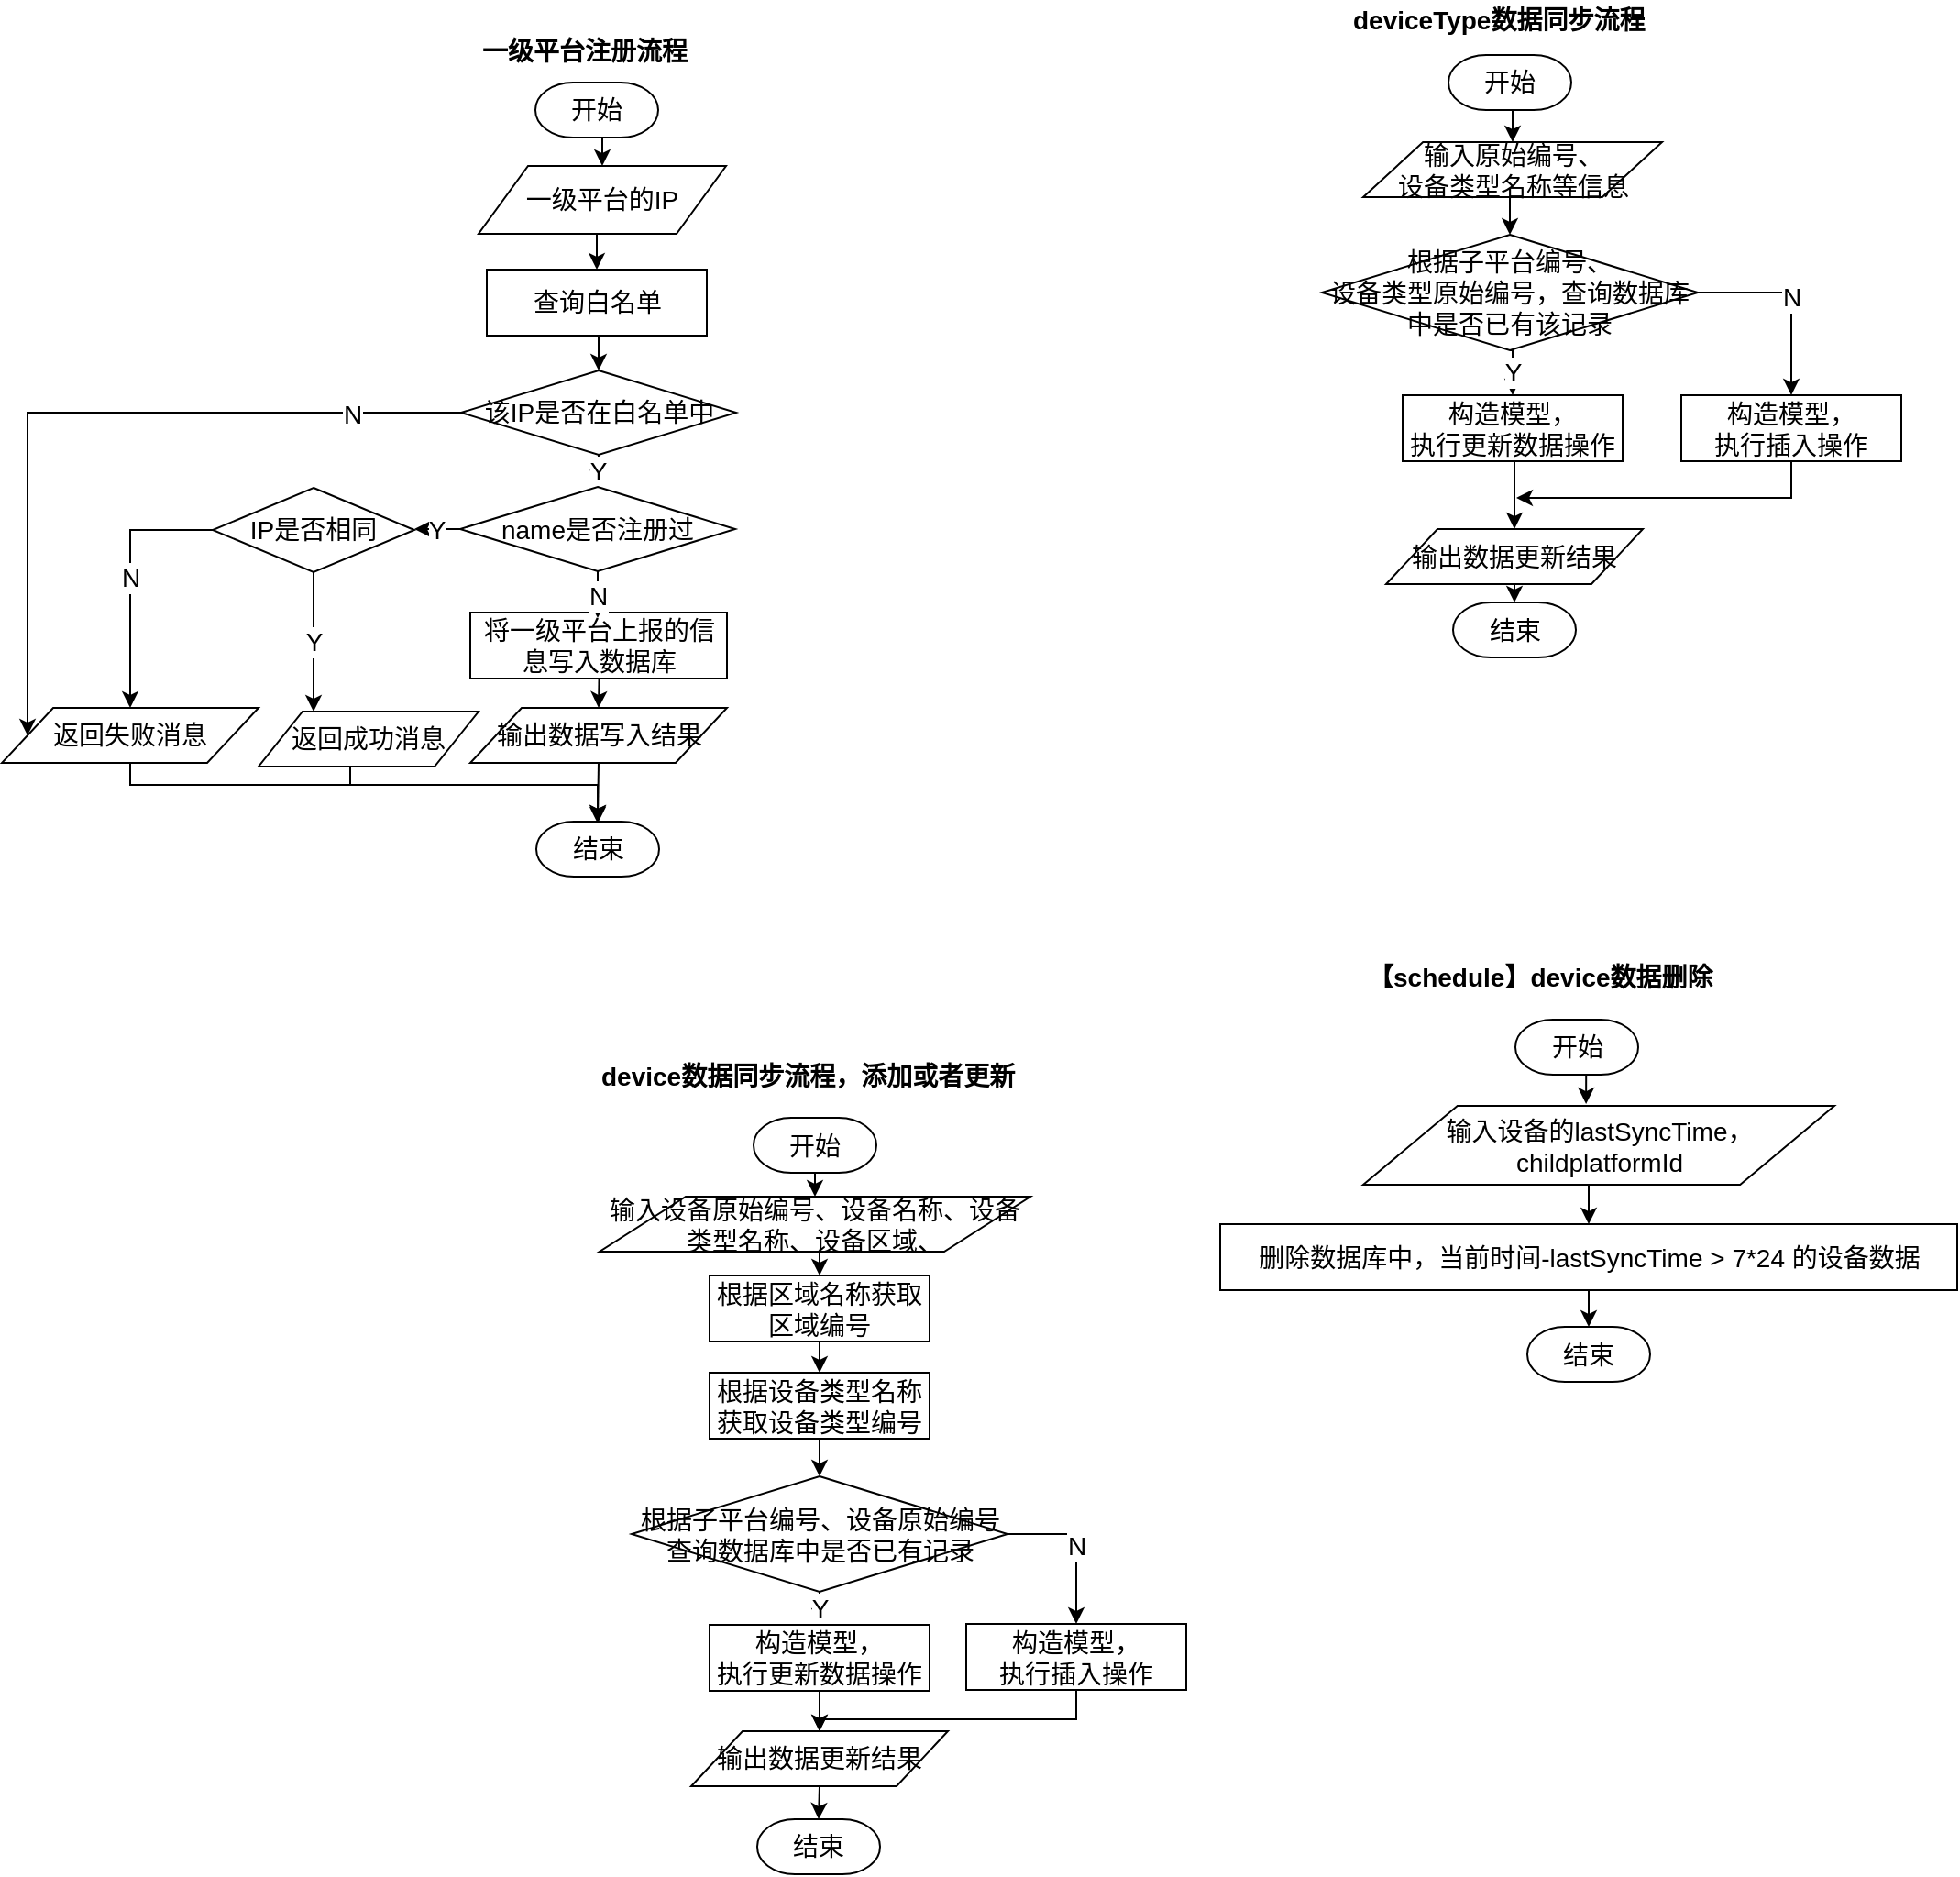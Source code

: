 <mxfile version="10.6.9" type="github"><diagram id="6a731a19-8d31-9384-78a2-239565b7b9f0" name="Page-1"><mxGraphModel dx="1923" dy="436" grid="1" gridSize="10" guides="1" tooltips="1" connect="1" arrows="1" fold="1" page="1" pageScale="1" pageWidth="1169" pageHeight="827" background="#ffffff" math="0" shadow="0"><root><mxCell id="0"/><mxCell id="1" parent="0"/><mxCell id="y7P9SScSzxXJDbZDGNzq-43" style="edgeStyle=orthogonalEdgeStyle;rounded=0;orthogonalLoop=1;jettySize=auto;html=1;exitX=0.5;exitY=1;exitDx=0;exitDy=0;entryX=0.5;entryY=0;entryDx=0;entryDy=0;entryPerimeter=0;fontSize=14;" parent="1" source="y7P9SScSzxXJDbZDGNzq-23" target="y7P9SScSzxXJDbZDGNzq-26" edge="1"><mxGeometry relative="1" as="geometry"/></mxCell><mxCell id="y7P9SScSzxXJDbZDGNzq-23" value="&lt;span style=&quot;font-size: 14px&quot;&gt;输入原始编号、&lt;br style=&quot;font-size: 14px&quot;&gt;设备类型名称等信息&lt;/span&gt;" style="shape=parallelogram;perimeter=parallelogramPerimeter;whiteSpace=wrap;html=1;rounded=1;comic=0;arcSize=0;fontSize=14;" parent="1" vertex="1"><mxGeometry x="602.5" y="230.5" width="163" height="30" as="geometry"/></mxCell><mxCell id="y7P9SScSzxXJDbZDGNzq-48" value="Y" style="edgeStyle=orthogonalEdgeStyle;rounded=0;orthogonalLoop=1;jettySize=auto;html=1;exitX=0.5;exitY=1;exitDx=0;exitDy=0;exitPerimeter=0;entryX=0.5;entryY=0;entryDx=0;entryDy=0;fontSize=14;" parent="1" source="y7P9SScSzxXJDbZDGNzq-26" target="y7P9SScSzxXJDbZDGNzq-34" edge="1"><mxGeometry relative="1" as="geometry"/></mxCell><mxCell id="y7P9SScSzxXJDbZDGNzq-52" value="N" style="edgeStyle=orthogonalEdgeStyle;rounded=0;orthogonalLoop=1;jettySize=auto;html=1;exitX=1;exitY=0.5;exitDx=0;exitDy=0;exitPerimeter=0;fontSize=14;" parent="1" source="y7P9SScSzxXJDbZDGNzq-26" target="y7P9SScSzxXJDbZDGNzq-39" edge="1"><mxGeometry relative="1" as="geometry"/></mxCell><mxCell id="y7P9SScSzxXJDbZDGNzq-26" value="根据子平台编号、&lt;br&gt;设备类型原始编号，查询数据库中是否已有该记录" style="strokeWidth=1;html=1;shape=mxgraph.flowchart.decision;whiteSpace=wrap;rounded=1;comic=0;fontSize=14;spacing=2;" parent="1" vertex="1"><mxGeometry x="580" y="281" width="205" height="63" as="geometry"/></mxCell><mxCell id="y7P9SScSzxXJDbZDGNzq-27" style="edgeStyle=orthogonalEdgeStyle;rounded=0;orthogonalLoop=1;jettySize=auto;html=1;exitX=0.5;exitY=1;exitDx=0;exitDy=0;exitPerimeter=0;entryX=0.5;entryY=0;entryDx=0;entryDy=0;fontSize=14;" parent="1" source="y7P9SScSzxXJDbZDGNzq-28" target="y7P9SScSzxXJDbZDGNzq-23" edge="1"><mxGeometry relative="1" as="geometry"/></mxCell><mxCell id="y7P9SScSzxXJDbZDGNzq-28" value="开始" style="strokeWidth=1;html=1;shape=mxgraph.flowchart.terminator;whiteSpace=wrap;rounded=1;comic=0;fontSize=14;" parent="1" vertex="1"><mxGeometry x="649" y="183" width="67" height="30" as="geometry"/></mxCell><mxCell id="y7P9SScSzxXJDbZDGNzq-29" value="结束" style="strokeWidth=1;html=1;shape=mxgraph.flowchart.terminator;whiteSpace=wrap;rounded=1;comic=0;fontSize=14;" parent="1" vertex="1"><mxGeometry x="651.5" y="481.5" width="67" height="30" as="geometry"/></mxCell><mxCell id="y7P9SScSzxXJDbZDGNzq-30" value="&lt;font style=&quot;font-size: 14px;&quot;&gt;deviceType数据同步流程&lt;/font&gt;" style="text;html=1;resizable=0;points=[];autosize=1;align=left;verticalAlign=top;spacingTop=-4;fontSize=14;fontStyle=1" parent="1" vertex="1"><mxGeometry x="595" y="153" width="190" height="20" as="geometry"/></mxCell><mxCell id="y7P9SScSzxXJDbZDGNzq-49" style="edgeStyle=orthogonalEdgeStyle;rounded=0;orthogonalLoop=1;jettySize=auto;html=1;exitX=0.5;exitY=1;exitDx=0;exitDy=0;entryX=0.5;entryY=0;entryDx=0;entryDy=0;fontSize=14;" parent="1" source="y7P9SScSzxXJDbZDGNzq-34" target="y7P9SScSzxXJDbZDGNzq-38" edge="1"><mxGeometry relative="1" as="geometry"/></mxCell><mxCell id="y7P9SScSzxXJDbZDGNzq-34" value="&lt;span style=&quot;font-size: 14px&quot;&gt;构造模型，&lt;br style=&quot;font-size: 14px;&quot;&gt;执行更新数据操作&lt;br style=&quot;font-size: 14px;&quot;&gt;&lt;/span&gt;" style="rounded=0;whiteSpace=wrap;html=1;fontSize=14;" parent="1" vertex="1"><mxGeometry x="624" y="368.5" width="120" height="36" as="geometry"/></mxCell><mxCell id="y7P9SScSzxXJDbZDGNzq-50" style="edgeStyle=orthogonalEdgeStyle;rounded=0;orthogonalLoop=1;jettySize=auto;html=1;exitX=0.5;exitY=1;exitDx=0;exitDy=0;entryX=0.5;entryY=0;entryDx=0;entryDy=0;entryPerimeter=0;fontSize=14;" parent="1" target="y7P9SScSzxXJDbZDGNzq-29" edge="1"><mxGeometry relative="1" as="geometry"><mxPoint x="685" y="457" as="sourcePoint"/></mxGeometry></mxCell><mxCell id="y7P9SScSzxXJDbZDGNzq-38" value="输出数据更新结果" style="shape=parallelogram;perimeter=parallelogramPerimeter;whiteSpace=wrap;html=1;rounded=1;comic=0;arcSize=0;fontSize=14;" parent="1" vertex="1"><mxGeometry x="615" y="441.5" width="140" height="30" as="geometry"/></mxCell><mxCell id="y7P9SScSzxXJDbZDGNzq-53" style="edgeStyle=orthogonalEdgeStyle;rounded=0;orthogonalLoop=1;jettySize=auto;html=1;exitX=0.5;exitY=1;exitDx=0;exitDy=0;fontSize=14;" parent="1" edge="1"><mxGeometry relative="1" as="geometry"><mxPoint x="686" y="424.5" as="targetPoint"/><mxPoint x="836" y="402.5" as="sourcePoint"/><Array as="points"><mxPoint x="836" y="424.5"/></Array></mxGeometry></mxCell><mxCell id="y7P9SScSzxXJDbZDGNzq-39" value="&lt;span style=&quot;font-size: 14px&quot;&gt;构造模型，&lt;br style=&quot;font-size: 14px;&quot;&gt;执行插入操作&lt;br style=&quot;font-size: 14px;&quot;&gt;&lt;/span&gt;" style="rounded=0;whiteSpace=wrap;html=1;fontSize=14;" parent="1" vertex="1"><mxGeometry x="776" y="368.5" width="120" height="36" as="geometry"/></mxCell><mxCell id="n9s2jihmsVF0NRUN-z7o-6" style="edgeStyle=orthogonalEdgeStyle;rounded=0;orthogonalLoop=1;jettySize=auto;html=1;exitX=0.5;exitY=1;exitDx=0;exitDy=0;entryX=0.5;entryY=0;entryDx=0;entryDy=0;fontSize=14;" parent="1" source="y7P9SScSzxXJDbZDGNzq-55" target="n9s2jihmsVF0NRUN-z7o-3" edge="1"><mxGeometry relative="1" as="geometry"/></mxCell><mxCell id="y7P9SScSzxXJDbZDGNzq-55" value="&lt;span style=&quot;font-size: 14px&quot;&gt;输入设备原始编号、设备名称、设备类型名称、设备区域、&lt;/span&gt;" style="shape=parallelogram;perimeter=parallelogramPerimeter;whiteSpace=wrap;html=1;rounded=1;comic=0;arcSize=0;fontSize=14;" parent="1" vertex="1"><mxGeometry x="186" y="805.5" width="235" height="30" as="geometry"/></mxCell><mxCell id="n9s2jihmsVF0NRUN-z7o-12" value="Y" style="edgeStyle=orthogonalEdgeStyle;rounded=0;orthogonalLoop=1;jettySize=auto;html=1;exitX=0.5;exitY=1;exitDx=0;exitDy=0;exitPerimeter=0;entryX=0.5;entryY=0;entryDx=0;entryDy=0;fontSize=14;" parent="1" source="y7P9SScSzxXJDbZDGNzq-58" target="y7P9SScSzxXJDbZDGNzq-64" edge="1"><mxGeometry relative="1" as="geometry"/></mxCell><mxCell id="n9s2jihmsVF0NRUN-z7o-15" value="N" style="edgeStyle=orthogonalEdgeStyle;rounded=0;orthogonalLoop=1;jettySize=auto;html=1;exitX=1;exitY=0.5;exitDx=0;exitDy=0;exitPerimeter=0;entryX=0.5;entryY=0;entryDx=0;entryDy=0;fontSize=14;" parent="1" source="y7P9SScSzxXJDbZDGNzq-58" target="y7P9SScSzxXJDbZDGNzq-68" edge="1"><mxGeometry relative="1" as="geometry"/></mxCell><mxCell id="y7P9SScSzxXJDbZDGNzq-58" value="根据子平台编号、设备原始编号查询数据库中是否已有记录" style="strokeWidth=1;html=1;shape=mxgraph.flowchart.decision;whiteSpace=wrap;rounded=1;comic=0;fontSize=14;spacing=2;" parent="1" vertex="1"><mxGeometry x="203.5" y="958" width="205" height="63" as="geometry"/></mxCell><mxCell id="n9s2jihmsVF0NRUN-z7o-7" style="edgeStyle=orthogonalEdgeStyle;rounded=0;orthogonalLoop=1;jettySize=auto;html=1;exitX=0.5;exitY=1;exitDx=0;exitDy=0;exitPerimeter=0;entryX=0.5;entryY=0;entryDx=0;entryDy=0;fontSize=14;" parent="1" source="y7P9SScSzxXJDbZDGNzq-60" target="y7P9SScSzxXJDbZDGNzq-55" edge="1"><mxGeometry relative="1" as="geometry"/></mxCell><mxCell id="y7P9SScSzxXJDbZDGNzq-60" value="开始" style="strokeWidth=1;html=1;shape=mxgraph.flowchart.terminator;whiteSpace=wrap;rounded=1;comic=0;fontSize=14;" parent="1" vertex="1"><mxGeometry x="270" y="762.5" width="67" height="30" as="geometry"/></mxCell><mxCell id="y7P9SScSzxXJDbZDGNzq-61" value="结束" style="strokeWidth=1;html=1;shape=mxgraph.flowchart.terminator;whiteSpace=wrap;rounded=1;comic=0;fontSize=14;" parent="1" vertex="1"><mxGeometry x="272" y="1145" width="67" height="30" as="geometry"/></mxCell><mxCell id="y7P9SScSzxXJDbZDGNzq-62" value="&lt;font style=&quot;font-size: 14px&quot;&gt;device数据同步流程，添加或者更新&amp;nbsp;&lt;/font&gt;" style="text;html=1;resizable=0;points=[];autosize=1;align=left;verticalAlign=top;spacingTop=-4;fontSize=14;fontStyle=1" parent="1" vertex="1"><mxGeometry x="185" y="729" width="240" height="20" as="geometry"/></mxCell><mxCell id="n9s2jihmsVF0NRUN-z7o-13" style="edgeStyle=orthogonalEdgeStyle;rounded=0;orthogonalLoop=1;jettySize=auto;html=1;exitX=0.5;exitY=1;exitDx=0;exitDy=0;entryX=0.5;entryY=0;entryDx=0;entryDy=0;fontSize=14;" parent="1" source="y7P9SScSzxXJDbZDGNzq-64" target="y7P9SScSzxXJDbZDGNzq-66" edge="1"><mxGeometry relative="1" as="geometry"/></mxCell><mxCell id="y7P9SScSzxXJDbZDGNzq-64" value="&lt;span style=&quot;font-size: 14px&quot;&gt;构造模型，&lt;br style=&quot;font-size: 14px;&quot;&gt;执行更新数据操作&lt;br style=&quot;font-size: 14px;&quot;&gt;&lt;/span&gt;" style="rounded=0;whiteSpace=wrap;html=1;fontSize=14;" parent="1" vertex="1"><mxGeometry x="246" y="1039" width="120" height="36" as="geometry"/></mxCell><mxCell id="n9s2jihmsVF0NRUN-z7o-14" style="edgeStyle=orthogonalEdgeStyle;rounded=0;orthogonalLoop=1;jettySize=auto;html=1;exitX=0.5;exitY=1;exitDx=0;exitDy=0;entryX=0.5;entryY=0;entryDx=0;entryDy=0;entryPerimeter=0;fontSize=14;" parent="1" source="y7P9SScSzxXJDbZDGNzq-66" target="y7P9SScSzxXJDbZDGNzq-61" edge="1"><mxGeometry relative="1" as="geometry"/></mxCell><mxCell id="y7P9SScSzxXJDbZDGNzq-66" value="输出数据更新结果" style="shape=parallelogram;perimeter=parallelogramPerimeter;whiteSpace=wrap;html=1;rounded=1;comic=0;arcSize=0;fontSize=14;" parent="1" vertex="1"><mxGeometry x="236" y="1097" width="140" height="30" as="geometry"/></mxCell><mxCell id="n9s2jihmsVF0NRUN-z7o-16" style="edgeStyle=orthogonalEdgeStyle;rounded=0;orthogonalLoop=1;jettySize=auto;html=1;exitX=0.5;exitY=1;exitDx=0;exitDy=0;entryX=0.5;entryY=0;entryDx=0;entryDy=0;fontSize=14;" parent="1" source="y7P9SScSzxXJDbZDGNzq-68" target="y7P9SScSzxXJDbZDGNzq-66" edge="1"><mxGeometry relative="1" as="geometry"><Array as="points"><mxPoint x="446.5" y="1090.5"/><mxPoint x="306.5" y="1090.5"/></Array></mxGeometry></mxCell><mxCell id="y7P9SScSzxXJDbZDGNzq-68" value="&lt;span style=&quot;font-size: 14px&quot;&gt;构造模型，&lt;br style=&quot;font-size: 14px;&quot;&gt;执行插入操作&lt;br style=&quot;font-size: 14px;&quot;&gt;&lt;/span&gt;" style="rounded=0;whiteSpace=wrap;html=1;fontSize=14;" parent="1" vertex="1"><mxGeometry x="386" y="1038.5" width="120" height="36" as="geometry"/></mxCell><mxCell id="n9s2jihmsVF0NRUN-z7o-4" style="edgeStyle=orthogonalEdgeStyle;rounded=0;orthogonalLoop=1;jettySize=auto;html=1;exitX=0.5;exitY=1;exitDx=0;exitDy=0;entryX=0.5;entryY=0;entryDx=0;entryDy=0;entryPerimeter=0;fontSize=14;" parent="1" source="n9s2jihmsVF0NRUN-z7o-1" target="y7P9SScSzxXJDbZDGNzq-58" edge="1"><mxGeometry relative="1" as="geometry"/></mxCell><mxCell id="n9s2jihmsVF0NRUN-z7o-1" value="&lt;span style=&quot;font-size: 14px;&quot;&gt;根据设备类型名称获取设备类型编号&lt;br style=&quot;font-size: 14px;&quot;&gt;&lt;/span&gt;" style="rounded=0;whiteSpace=wrap;html=1;fontSize=14;" parent="1" vertex="1"><mxGeometry x="246" y="901.5" width="120" height="36" as="geometry"/></mxCell><mxCell id="n9s2jihmsVF0NRUN-z7o-5" style="edgeStyle=orthogonalEdgeStyle;rounded=0;orthogonalLoop=1;jettySize=auto;html=1;exitX=0.5;exitY=1;exitDx=0;exitDy=0;entryX=0.5;entryY=0;entryDx=0;entryDy=0;fontSize=14;" parent="1" source="n9s2jihmsVF0NRUN-z7o-3" target="n9s2jihmsVF0NRUN-z7o-1" edge="1"><mxGeometry relative="1" as="geometry"/></mxCell><mxCell id="n9s2jihmsVF0NRUN-z7o-3" value="&lt;span style=&quot;font-size: 14px;&quot;&gt;根据区域名称获取区域编号&lt;br style=&quot;font-size: 14px;&quot;&gt;&lt;/span&gt;" style="rounded=0;whiteSpace=wrap;html=1;fontSize=14;" parent="1" vertex="1"><mxGeometry x="246" y="848.5" width="120" height="36" as="geometry"/></mxCell><mxCell id="n9s2jihmsVF0NRUN-z7o-17" value="&lt;font style=&quot;font-size: 14px&quot;&gt;【schedule】device数据删除&lt;/font&gt;" style="text;html=1;resizable=0;points=[];autosize=1;align=left;verticalAlign=top;spacingTop=-4;fontSize=14;fontStyle=1" parent="1" vertex="1"><mxGeometry x="602.5" y="675" width="200" height="20" as="geometry"/></mxCell><mxCell id="n9s2jihmsVF0NRUN-z7o-20" value="结束" style="strokeWidth=1;html=1;shape=mxgraph.flowchart.terminator;whiteSpace=wrap;rounded=1;comic=0;fontSize=14;" parent="1" vertex="1"><mxGeometry x="692" y="876.5" width="67" height="30" as="geometry"/></mxCell><mxCell id="n9s2jihmsVF0NRUN-z7o-31" style="edgeStyle=orthogonalEdgeStyle;rounded=0;orthogonalLoop=1;jettySize=auto;html=1;exitX=0.5;exitY=1;exitDx=0;exitDy=0;exitPerimeter=0;entryX=0.473;entryY=-0.023;entryDx=0;entryDy=0;entryPerimeter=0;fontSize=14;" parent="1" source="n9s2jihmsVF0NRUN-z7o-21" target="n9s2jihmsVF0NRUN-z7o-23" edge="1"><mxGeometry relative="1" as="geometry"/></mxCell><mxCell id="n9s2jihmsVF0NRUN-z7o-21" value="开始" style="strokeWidth=1;html=1;shape=mxgraph.flowchart.terminator;whiteSpace=wrap;rounded=1;comic=0;fontSize=14;" parent="1" vertex="1"><mxGeometry x="685.5" y="709" width="67" height="30" as="geometry"/></mxCell><mxCell id="n9s2jihmsVF0NRUN-z7o-35" style="edgeStyle=orthogonalEdgeStyle;rounded=0;orthogonalLoop=1;jettySize=auto;html=1;exitX=0.5;exitY=1;exitDx=0;exitDy=0;entryX=0.5;entryY=0;entryDx=0;entryDy=0;fontSize=14;" parent="1" source="n9s2jihmsVF0NRUN-z7o-23" target="n9s2jihmsVF0NRUN-z7o-29" edge="1"><mxGeometry relative="1" as="geometry"><mxPoint x="718.118" y="815.235" as="targetPoint"/></mxGeometry></mxCell><mxCell id="n9s2jihmsVF0NRUN-z7o-23" value="输入设备的lastSyncTime，childplatformId" style="shape=parallelogram;perimeter=parallelogramPerimeter;whiteSpace=wrap;html=1;rounded=1;comic=0;arcSize=0;fontSize=14;" parent="1" vertex="1"><mxGeometry x="602.5" y="756" width="257" height="43" as="geometry"/></mxCell><mxCell id="WLZMebAkswBRZOd-d3dU-1" style="edgeStyle=orthogonalEdgeStyle;rounded=0;orthogonalLoop=1;jettySize=auto;html=1;exitX=0.5;exitY=1;exitDx=0;exitDy=0;entryX=0.5;entryY=0;entryDx=0;entryDy=0;entryPerimeter=0;" parent="1" source="n9s2jihmsVF0NRUN-z7o-29" target="n9s2jihmsVF0NRUN-z7o-20" edge="1"><mxGeometry relative="1" as="geometry"/></mxCell><mxCell id="n9s2jihmsVF0NRUN-z7o-29" value="&lt;span style=&quot;font-size: 14px&quot;&gt;删除数据库中，当前时间-lastSyncTime &amp;gt; 7*24 的设备数据&lt;br style=&quot;font-size: 14px&quot;&gt;&lt;/span&gt;" style="rounded=0;whiteSpace=wrap;html=1;fontSize=14;" parent="1" vertex="1"><mxGeometry x="524.5" y="820.5" width="402" height="36" as="geometry"/></mxCell><mxCell id="n9s2jihmsVF0NRUN-z7o-40" style="edgeStyle=orthogonalEdgeStyle;rounded=0;orthogonalLoop=1;jettySize=auto;html=1;exitX=0.5;exitY=1;exitDx=0;exitDy=0;entryX=0.5;entryY=0;entryDx=0;entryDy=0;fontSize=14;" parent="1" source="n9s2jihmsVF0NRUN-z7o-41" target="n9s2jihmsVF0NRUN-z7o-50" edge="1"><mxGeometry relative="1" as="geometry"/></mxCell><mxCell id="n9s2jihmsVF0NRUN-z7o-41" value="一级平台的IP" style="shape=parallelogram;perimeter=parallelogramPerimeter;whiteSpace=wrap;html=1;rounded=1;comic=0;arcSize=0;fontSize=14;" parent="1" vertex="1"><mxGeometry x="120" y="243.5" width="135" height="37" as="geometry"/></mxCell><mxCell id="4tG451QKJJBOUsysTcJj-4" value="Y" style="edgeStyle=orthogonalEdgeStyle;rounded=0;orthogonalLoop=1;jettySize=auto;html=1;exitX=0.5;exitY=1;exitDx=0;exitDy=0;exitPerimeter=0;entryX=0.5;entryY=0;entryDx=0;entryDy=0;entryPerimeter=0;fontSize=14;" parent="1" source="n9s2jihmsVF0NRUN-z7o-44" target="4tG451QKJJBOUsysTcJj-1" edge="1"><mxGeometry relative="1" as="geometry"/></mxCell><mxCell id="4tG451QKJJBOUsysTcJj-17" style="edgeStyle=orthogonalEdgeStyle;rounded=0;orthogonalLoop=1;jettySize=auto;html=1;exitX=0;exitY=0.5;exitDx=0;exitDy=0;exitPerimeter=0;entryX=0;entryY=0.5;entryDx=0;entryDy=0;fontSize=14;" parent="1" source="n9s2jihmsVF0NRUN-z7o-44" target="4tG451QKJJBOUsysTcJj-3" edge="1"><mxGeometry relative="1" as="geometry"/></mxCell><mxCell id="4tG451QKJJBOUsysTcJj-23" value="N" style="text;html=1;resizable=0;points=[];align=center;verticalAlign=middle;labelBackgroundColor=#ffffff;fontSize=14;" parent="4tG451QKJJBOUsysTcJj-17" vertex="1" connectable="0"><mxGeometry x="-0.712" y="1" relative="1" as="geometry"><mxPoint as="offset"/></mxGeometry></mxCell><mxCell id="n9s2jihmsVF0NRUN-z7o-44" value="该IP是否在白名单中" style="strokeWidth=1;html=1;shape=mxgraph.flowchart.decision;whiteSpace=wrap;rounded=1;comic=0;fontSize=14;spacing=2;" parent="1" vertex="1"><mxGeometry x="110.5" y="355" width="150" height="46" as="geometry"/></mxCell><mxCell id="n9s2jihmsVF0NRUN-z7o-45" style="edgeStyle=orthogonalEdgeStyle;rounded=0;orthogonalLoop=1;jettySize=auto;html=1;exitX=0.5;exitY=1;exitDx=0;exitDy=0;exitPerimeter=0;entryX=0.5;entryY=0;entryDx=0;entryDy=0;fontSize=14;" parent="1" source="n9s2jihmsVF0NRUN-z7o-46" target="n9s2jihmsVF0NRUN-z7o-41" edge="1"><mxGeometry relative="1" as="geometry"/></mxCell><mxCell id="n9s2jihmsVF0NRUN-z7o-46" value="开始" style="strokeWidth=1;html=1;shape=mxgraph.flowchart.terminator;whiteSpace=wrap;rounded=1;comic=0;fontSize=14;" parent="1" vertex="1"><mxGeometry x="151" y="198" width="67" height="30" as="geometry"/></mxCell><mxCell id="n9s2jihmsVF0NRUN-z7o-47" value="结束" style="strokeWidth=1;html=1;shape=mxgraph.flowchart.terminator;whiteSpace=wrap;rounded=1;comic=0;fontSize=14;" parent="1" vertex="1"><mxGeometry x="151.5" y="601" width="67" height="30" as="geometry"/></mxCell><mxCell id="n9s2jihmsVF0NRUN-z7o-48" value="&lt;font style=&quot;font-size: 14px&quot;&gt;一级平台注册流程&lt;br style=&quot;font-size: 14px&quot;&gt;&lt;/font&gt;" style="text;html=1;resizable=0;points=[];autosize=1;align=left;verticalAlign=top;spacingTop=-4;fontSize=14;fontStyle=1" parent="1" vertex="1"><mxGeometry x="119.5" y="170" width="130" height="20" as="geometry"/></mxCell><mxCell id="n9s2jihmsVF0NRUN-z7o-49" style="edgeStyle=orthogonalEdgeStyle;rounded=0;orthogonalLoop=1;jettySize=auto;html=1;exitX=0.5;exitY=1;exitDx=0;exitDy=0;entryX=0.5;entryY=0;entryDx=0;entryDy=0;entryPerimeter=0;fontSize=14;" parent="1" source="n9s2jihmsVF0NRUN-z7o-50" target="n9s2jihmsVF0NRUN-z7o-44" edge="1"><mxGeometry relative="1" as="geometry"/></mxCell><mxCell id="n9s2jihmsVF0NRUN-z7o-50" value="&lt;font style=&quot;font-size: 14px&quot;&gt;查询白名单&lt;br style=&quot;font-size: 14px&quot;&gt;&lt;/font&gt;" style="rounded=0;whiteSpace=wrap;html=1;fontSize=14;" parent="1" vertex="1"><mxGeometry x="124.5" y="300" width="120" height="36" as="geometry"/></mxCell><mxCell id="4tG451QKJJBOUsysTcJj-14" style="edgeStyle=orthogonalEdgeStyle;rounded=0;orthogonalLoop=1;jettySize=auto;html=1;exitX=0.5;exitY=1;exitDx=0;exitDy=0;entryX=0.5;entryY=0;entryDx=0;entryDy=0;fontSize=14;" parent="1" target="n9s2jihmsVF0NRUN-z7o-56" edge="1"><mxGeometry relative="1" as="geometry"><mxPoint x="186" y="509" as="sourcePoint"/></mxGeometry></mxCell><mxCell id="n9s2jihmsVF0NRUN-z7o-54" value="&lt;span style=&quot;font-size: 14px&quot;&gt;将一级平台上报的信息写入数据库&lt;br style=&quot;font-size: 14px&quot;&gt;&lt;/span&gt;" style="rounded=0;whiteSpace=wrap;html=1;fontSize=14;" parent="1" vertex="1"><mxGeometry x="115.5" y="487" width="140" height="36" as="geometry"/></mxCell><mxCell id="4tG451QKJJBOUsysTcJj-16" style="edgeStyle=orthogonalEdgeStyle;rounded=0;orthogonalLoop=1;jettySize=auto;html=1;exitX=0.5;exitY=1;exitDx=0;exitDy=0;entryX=0.5;entryY=0;entryDx=0;entryDy=0;entryPerimeter=0;fontSize=14;" parent="1" source="n9s2jihmsVF0NRUN-z7o-56" target="n9s2jihmsVF0NRUN-z7o-47" edge="1"><mxGeometry relative="1" as="geometry"/></mxCell><mxCell id="n9s2jihmsVF0NRUN-z7o-56" value="输出数据写入结果" style="shape=parallelogram;perimeter=parallelogramPerimeter;whiteSpace=wrap;html=1;rounded=1;comic=0;arcSize=0;fontSize=14;" parent="1" vertex="1"><mxGeometry x="115.5" y="539" width="140" height="30" as="geometry"/></mxCell><mxCell id="4tG451QKJJBOUsysTcJj-6" value="Y" style="edgeStyle=orthogonalEdgeStyle;rounded=0;orthogonalLoop=1;jettySize=auto;html=1;exitX=0;exitY=0.5;exitDx=0;exitDy=0;exitPerimeter=0;entryX=1;entryY=0.5;entryDx=0;entryDy=0;entryPerimeter=0;fontSize=14;" parent="1" source="4tG451QKJJBOUsysTcJj-1" target="4tG451QKJJBOUsysTcJj-2" edge="1"><mxGeometry relative="1" as="geometry"/></mxCell><mxCell id="4tG451QKJJBOUsysTcJj-8" value="N" style="edgeStyle=orthogonalEdgeStyle;rounded=0;orthogonalLoop=1;jettySize=auto;html=1;exitX=0.5;exitY=1;exitDx=0;exitDy=0;exitPerimeter=0;fontSize=14;" parent="1" source="4tG451QKJJBOUsysTcJj-1" edge="1"><mxGeometry relative="1" as="geometry"><mxPoint x="185" y="490" as="targetPoint"/></mxGeometry></mxCell><mxCell id="4tG451QKJJBOUsysTcJj-1" value="name是否注册过" style="strokeWidth=1;html=1;shape=mxgraph.flowchart.decision;whiteSpace=wrap;rounded=1;comic=0;fontSize=14;spacing=2;" parent="1" vertex="1"><mxGeometry x="110" y="418.5" width="150" height="46" as="geometry"/></mxCell><mxCell id="4tG451QKJJBOUsysTcJj-18" value="N" style="edgeStyle=orthogonalEdgeStyle;rounded=0;orthogonalLoop=1;jettySize=auto;html=1;exitX=0;exitY=0.5;exitDx=0;exitDy=0;exitPerimeter=0;entryX=0.5;entryY=0;entryDx=0;entryDy=0;fontSize=14;" parent="1" source="4tG451QKJJBOUsysTcJj-2" target="4tG451QKJJBOUsysTcJj-3" edge="1"><mxGeometry relative="1" as="geometry"/></mxCell><mxCell id="4tG451QKJJBOUsysTcJj-20" value="Y" style="edgeStyle=orthogonalEdgeStyle;rounded=0;orthogonalLoop=1;jettySize=auto;html=1;exitX=0.5;exitY=1;exitDx=0;exitDy=0;exitPerimeter=0;entryX=0.25;entryY=0;entryDx=0;entryDy=0;fontSize=14;" parent="1" source="4tG451QKJJBOUsysTcJj-2" target="4tG451QKJJBOUsysTcJj-13" edge="1"><mxGeometry relative="1" as="geometry"/></mxCell><mxCell id="4tG451QKJJBOUsysTcJj-2" value="IP是否相同" style="strokeWidth=1;html=1;shape=mxgraph.flowchart.decision;whiteSpace=wrap;rounded=1;comic=0;fontSize=14;spacing=2;" parent="1" vertex="1"><mxGeometry x="-25" y="419" width="110" height="46" as="geometry"/></mxCell><mxCell id="4tG451QKJJBOUsysTcJj-22" style="edgeStyle=orthogonalEdgeStyle;rounded=0;orthogonalLoop=1;jettySize=auto;html=1;exitX=0.5;exitY=1;exitDx=0;exitDy=0;entryX=0.5;entryY=0;entryDx=0;entryDy=0;entryPerimeter=0;fontSize=14;" parent="1" edge="1" source="4tG451QKJJBOUsysTcJj-3"><mxGeometry relative="1" as="geometry"><mxPoint x="-100" y="572" as="sourcePoint"/><mxPoint x="185" y="602" as="targetPoint"/><Array as="points"><mxPoint x="-70" y="581"/><mxPoint x="185" y="581"/></Array></mxGeometry></mxCell><mxCell id="4tG451QKJJBOUsysTcJj-3" value="返回失败消息" style="shape=parallelogram;perimeter=parallelogramPerimeter;whiteSpace=wrap;html=1;rounded=1;comic=0;arcSize=0;fontSize=14;" parent="1" vertex="1"><mxGeometry x="-140" y="539" width="140" height="30" as="geometry"/></mxCell><mxCell id="4tG451QKJJBOUsysTcJj-21" style="edgeStyle=orthogonalEdgeStyle;rounded=0;orthogonalLoop=1;jettySize=auto;html=1;exitX=0.5;exitY=1;exitDx=0;exitDy=0;entryX=0.5;entryY=0;entryDx=0;entryDy=0;entryPerimeter=0;fontSize=14;" parent="1" source="4tG451QKJJBOUsysTcJj-13" target="n9s2jihmsVF0NRUN-z7o-47" edge="1"><mxGeometry relative="1" as="geometry"><Array as="points"><mxPoint x="50" y="581"/><mxPoint x="185" y="581"/></Array></mxGeometry></mxCell><mxCell id="4tG451QKJJBOUsysTcJj-13" value="返回成功消息" style="shape=parallelogram;perimeter=parallelogramPerimeter;whiteSpace=wrap;html=1;rounded=1;comic=0;arcSize=0;fontSize=14;" parent="1" vertex="1"><mxGeometry y="541" width="120" height="30" as="geometry"/></mxCell></root></mxGraphModel></diagram></mxfile>